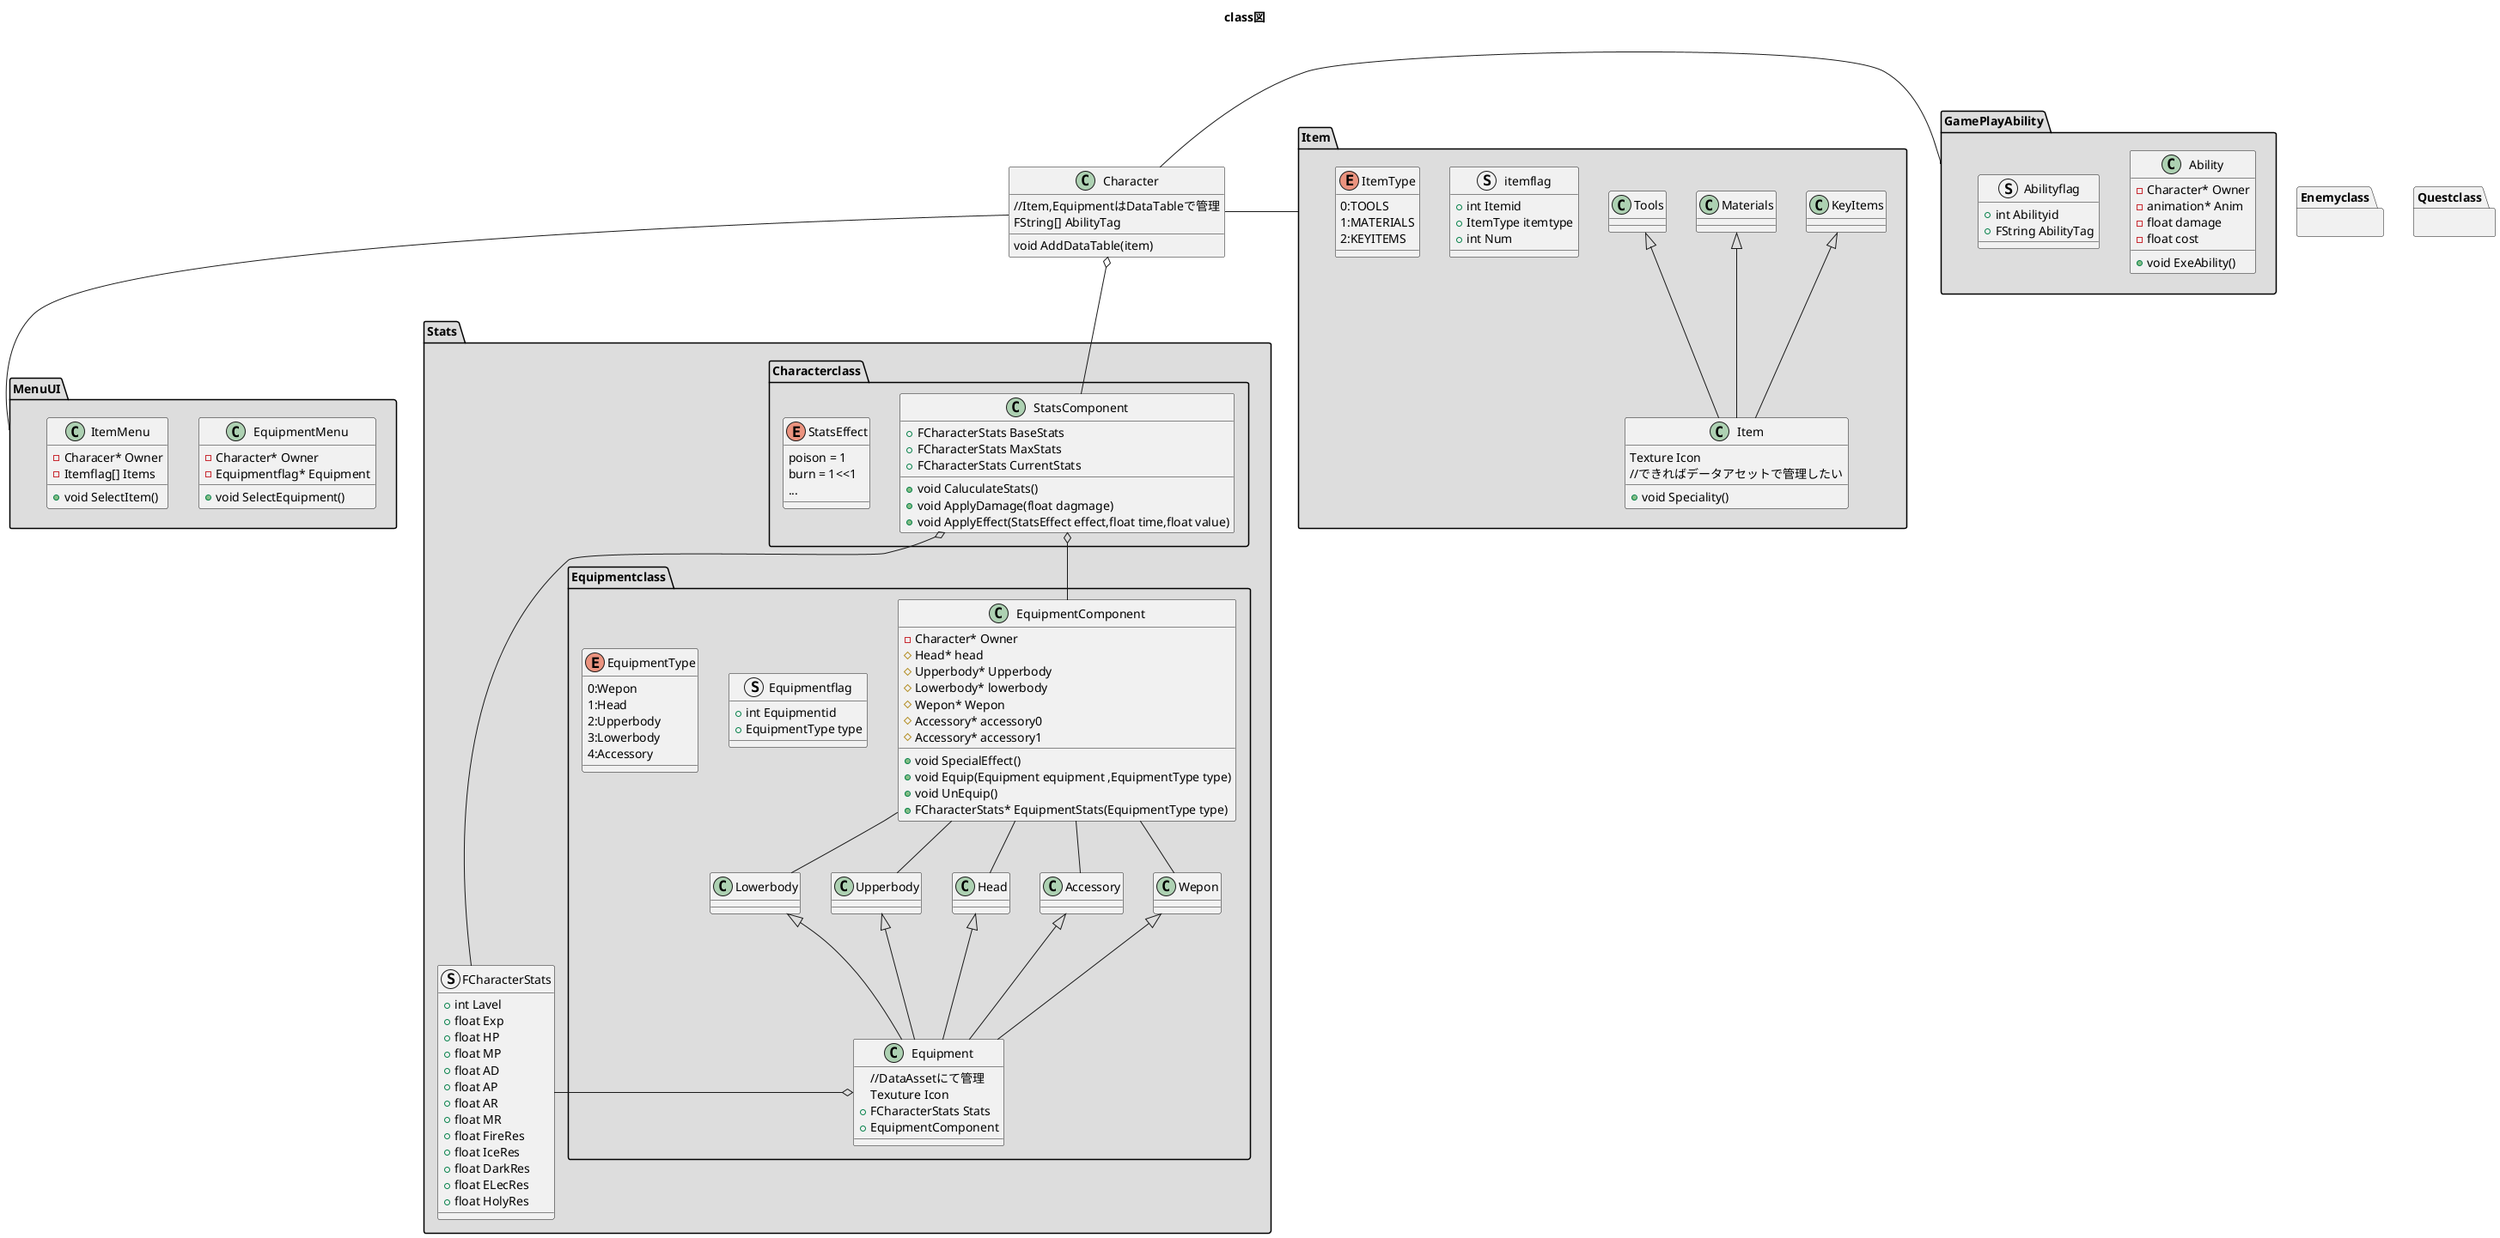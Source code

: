 @startuml
title class図
class Character
{
    void AddDataTable(item)
    //Item,EquipmentはDataTableで管理
    FString[] AbilityTag
}

package MenuUI #DDDDDD
{
    class EquipmentMenu
    {
        -Character* Owner
        -Equipmentflag* Equipment
        +void SelectEquipment()
    }  
    class ItemMenu
    {
        -Characer* Owner
        -Itemflag[] Items
        +void SelectItem()
    }
}

package Stats #DDDDDD
{
    struct FCharacterStats
    {
        +int Lavel
        +float Exp
        +float HP
        +float MP
        +float AD
        +float AP
        +float AR
        +float MR
        +float FireRes
        +float IceRes
        +float DarkRes
        +float ELecRes
        +float HolyRes
    }


    package "Equipmentclass" #DDDDDD {
        class Equipment
        {
            //DataAssetにて管理
            Texuture Icon
            +FCharacterStats Stats
            +EquipmentComponent
        }
        class Wepon
        class Accessory
        class Head
        class Upperbody
        class Lowerbody
        struct Equipmentflag
        {
            +int Equipmentid
            +EquipmentType type
        }
        class EquipmentComponent
        {
            +void SpecialEffect()
        }
        enum EquipmentType{
            0:Wepon
            1:Head
            2:Upperbody
            3:Lowerbody
            4:Accessory
        }
        class EquipmentComponent
        {
            -Character* Owner
            #Head* head
            #Upperbody* Upperbody
            #Lowerbody* lowerbody
            #Wepon* Wepon
            #Accessory* accessory0
            #Accessory* accessory1
            +void Equip(Equipment equipment ,EquipmentType type)
            +void UnEquip()
            +FCharacterStats* EquipmentStats(EquipmentType type)
        }
        Equipment -up-|> Wepon 
        Equipment -up-|> Accessory
        Equipment -up-|> Head
        Equipment -up-|> Upperbody
        Equipment -up-|> Lowerbody
        Wepon -up- EquipmentComponent
        Accessory -up- EquipmentComponent
        Head -up- EquipmentComponent
        Upperbody -up- EquipmentComponent
        Lowerbody -up- EquipmentComponent
        }
    package "Characterclass" #DDDDDD {
        class StatsComponent
        {
            +FCharacterStats BaseStats
            +FCharacterStats MaxStats
            +FCharacterStats CurrentStats
            +void CaluculateStats()
            +void ApplyDamage(float dagmage)
            +void ApplyEffect(StatsEffect effect,float time,float value)
        }
        enum StatsEffect
        {
            poison = 1
            burn = 1<<1
            ...
        }
        EquipmentComponent -up-o StatsComponent
        StatsComponent -up-o Character
        FCharacterStats -up-o StatsComponent
        FCharacterStats -o Equipment
    } 
}
package GamePlayAbility #DDDDDD
{
    class Ability
    {
        -Character* Owner
        -animation* Anim
        -float damage
        -float cost
        +void ExeAbility()
    }
    struct Abilityflag
    {
        +int Abilityid
        +FString AbilityTag
    }
}

package Item #DDDDDD
{
    class Item
    {
        Texture Icon
        //できればデータアセットで管理したい
        +void Speciality()
    }
    class Tools
    class Materials
    class KeyItems

    struct itemflag
    {
        +int Itemid
        +ItemType itemtype
        +int Num
    }
    enum ItemType{
        0:TOOLS
        1:MATERIALS
        2:KEYITEMS
    }
    Item -up-|> Tools
    Item -up-|> Materials
    Item -up-|> KeyItems
}
package Enemyclass
{

}
package Questclass
{
    
}
MenuUI -up- Character
Item -right- Character
GamePlayAbility -left- Character


@enduml
